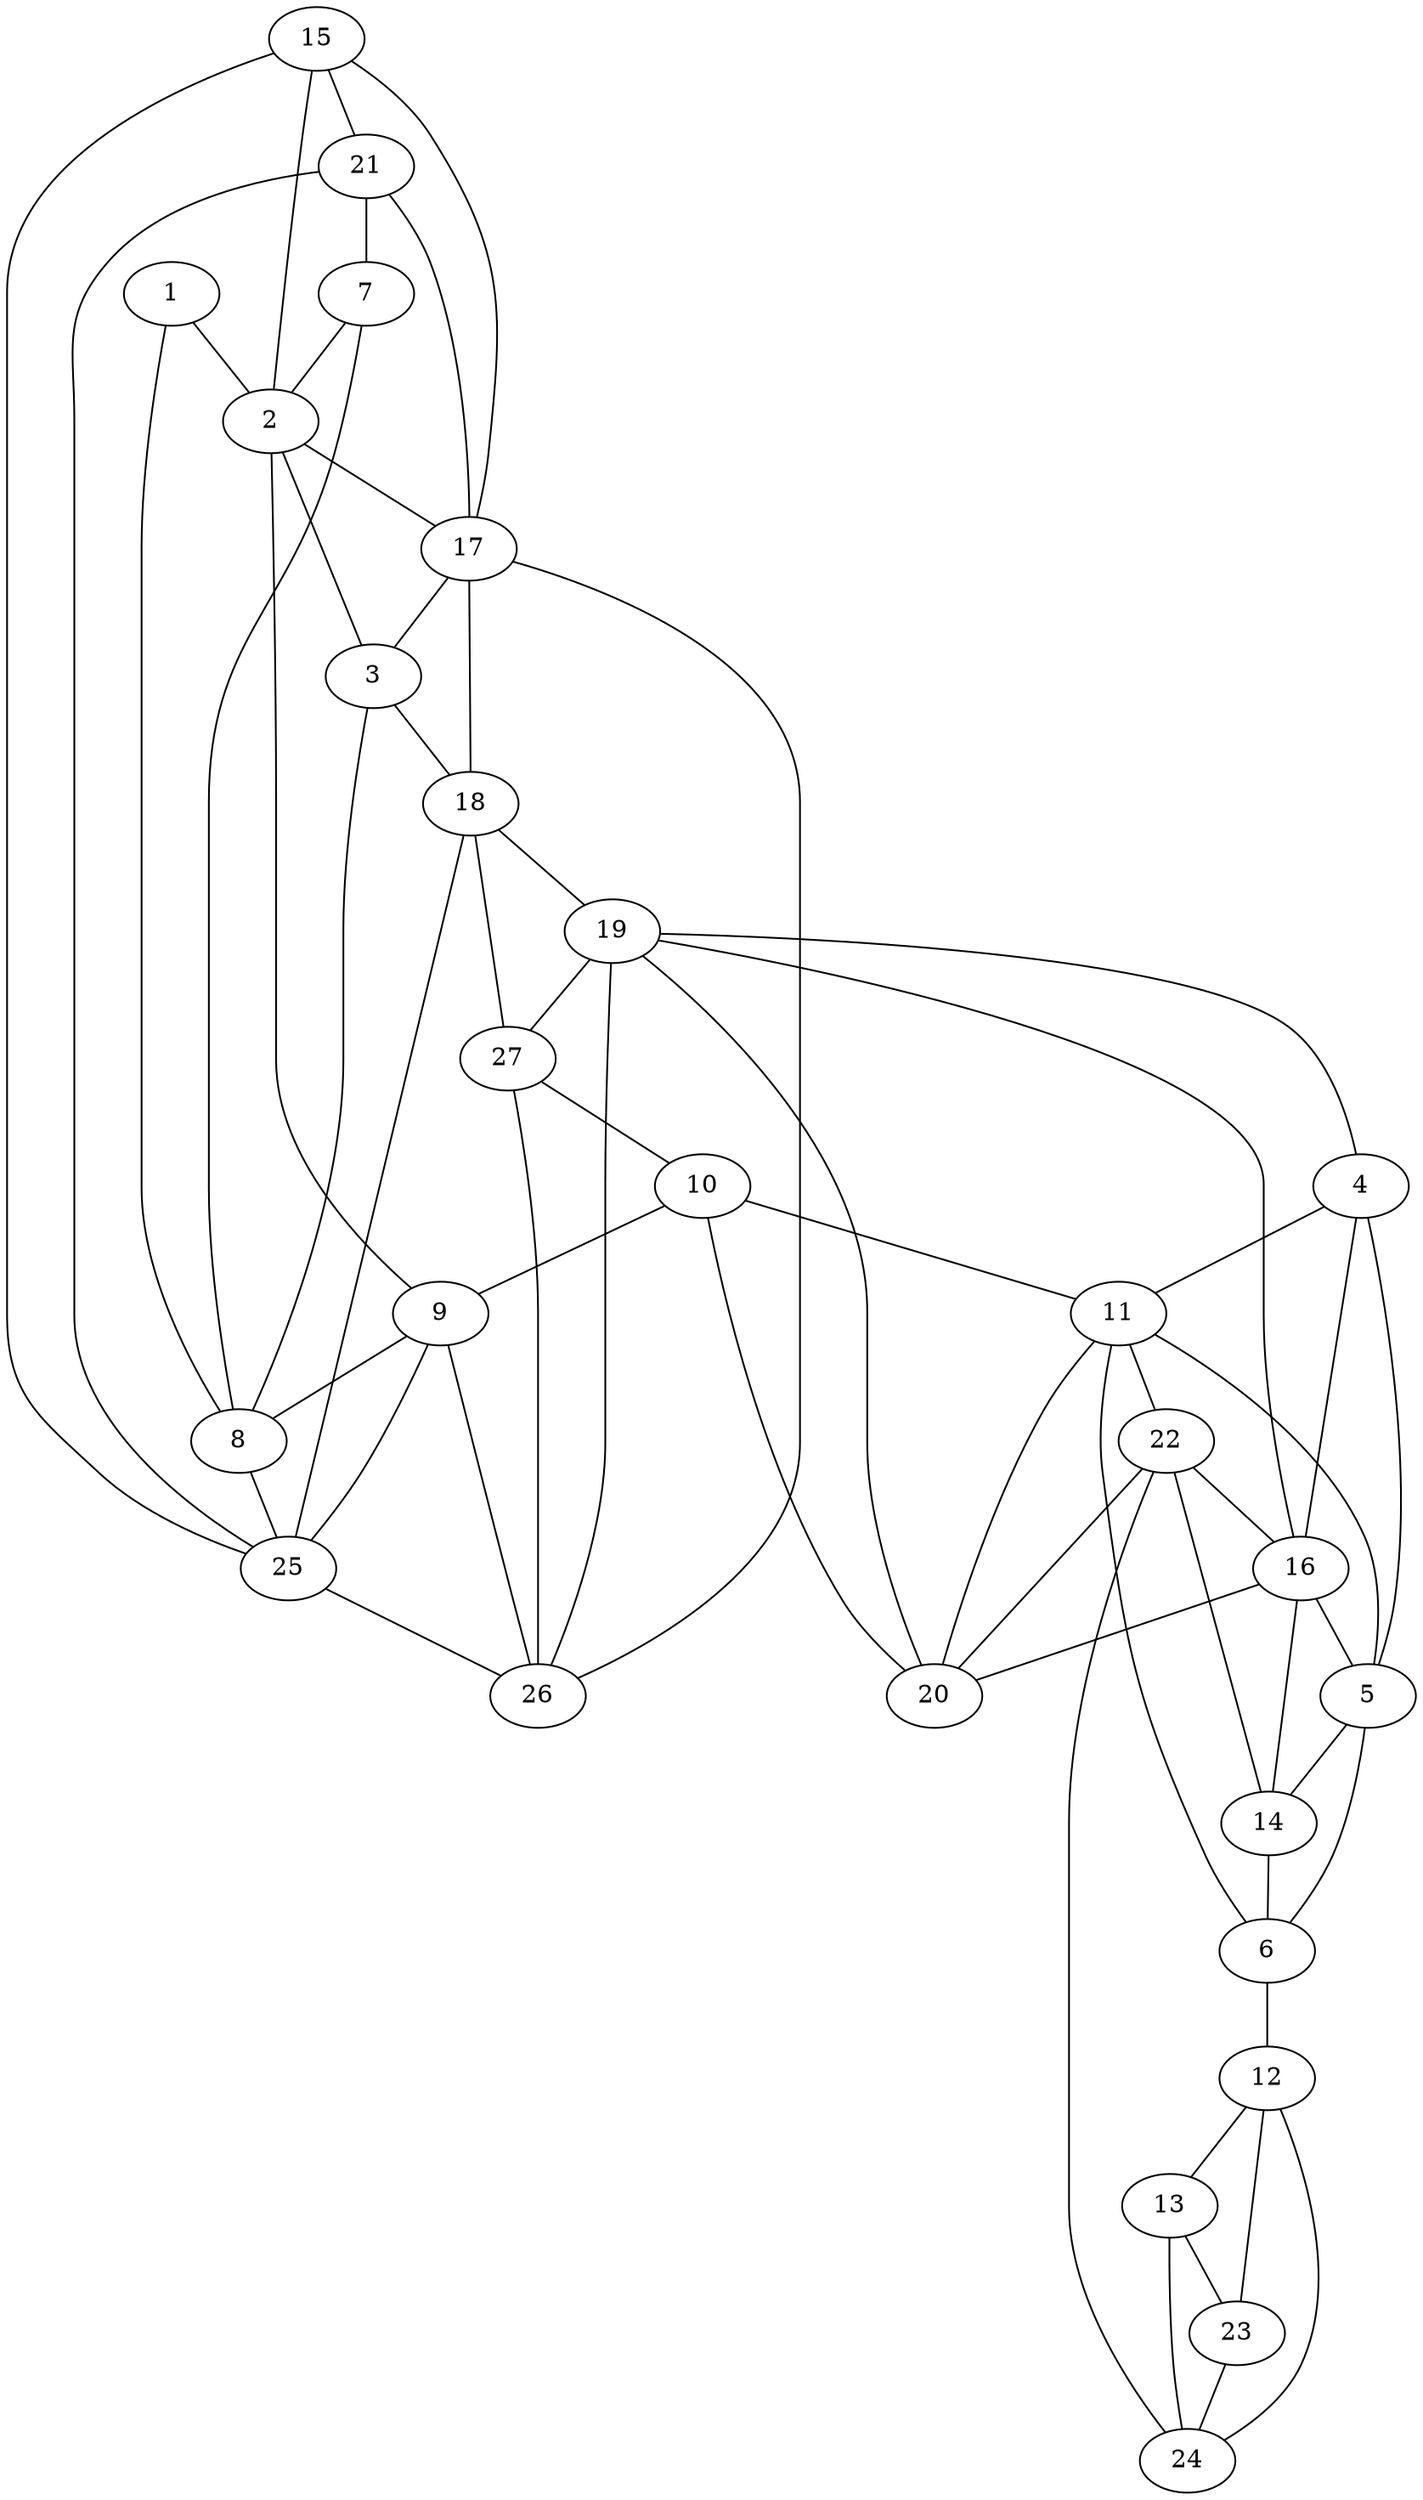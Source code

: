 graph pdb1jol {
	1	 [aaLength=3,
		sequence=VDR,
		type=0];
	2	 [aaLength=11,
		sequence=PADLAWFKRNT,
		type=0];
	1 -- 2	 [distance0="25.85722",
		frequency=1,
		type0=2];
	8	 [aaLength=11,
		sequence=PADLAWFKRNT,
		type=0];
	1 -- 8	 [distance0="33.52065",
		frequency=1,
		type0=3];
	17	 [aaLength=5,
		sequence=PVIMG,
		type=1];
	2 -- 17	 [distance0="3.0",
		frequency=1,
		type0=4];
	3	 [aaLength=7,
		sequence=RHTWESI,
		type=0];
	3 -- 2	 [distance0="26.58266",
		frequency=1,
		type0=3];
	3 -- 8	 [distance0="20.57433",
		frequency=1,
		type0=1];
	18	 [aaLength=5,
		sequence=KNIIL,
		type=1];
	3 -- 18	 [distance0="7.0",
		frequency=1,
		type0=4];
	4	 [aaLength=8,
		sequence=VDEAIAAC,
		type=0];
	11	 [aaLength=10,
		sequence=GRVYEQFLPK,
		type=0];
	4 -- 11	 [distance0="23.78267",
		frequency=1,
		type0=2];
	5	 [aaLength=10,
		sequence=GRVYEQFLPK,
		type=0];
	4 -- 5	 [distance0="23.00716",
		frequency=1,
		type0=1];
	16	 [aaLength=5,
		sequence=IMVIG,
		type=1];
	4 -- 16	 [distance0="5.0",
		frequency=1,
		type0=4];
	5 -- 11	 [distance0="19.81927",
		frequency=1,
		type0=1];
	14	 [aaLength=7,
		sequence=KLYLTHI,
		type=1];
	5 -- 14	 [distance0="2.0",
		frequency=1,
		type0=4];
	6	 [aaLength=3,
		sequence=PDD,
		type=0];
	6 -- 11	 [distance0="41.73523",
		frequency=1,
		type0=2];
	6 -- 5	 [distance0="37.65497",
		frequency=1,
		type0=1];
	12	 [aaLength=9,
		sequence=WESVFSEFH,
		type=1];
	6 -- 12	 [distance0="55.31537",
		distance1="0.0",
		frequency=2,
		type0=3,
		type1=5];
	7	 [aaLength=3,
		sequence=VDR,
		type=0];
	7 -- 2	 [distance0="21.2027",
		frequency=1,
		type0=2];
	7 -- 8	 [distance0="24.1832",
		distance1="12.0",
		frequency=2,
		type0=3,
		type1=4];
	25	 [aaLength=5,
		sequence=PVIMG,
		type=1];
	8 -- 25	 [distance0="3.0",
		frequency=1,
		type0=4];
	9	 [aaLength=7,
		sequence=RHTWESI,
		type=0];
	9 -- 2	 [distance0="20.97398",
		frequency=1,
		type0=1];
	9 -- 8	 [distance0="26.69167",
		frequency=1,
		type0=3];
	26	 [aaLength=5,
		sequence=KNIIL,
		type=1];
	9 -- 26	 [distance0="7.0",
		frequency=1,
		type0=4];
	10	 [aaLength=8,
		sequence=VDEAIAAC,
		type=0];
	10 -- 11	 [distance0="23.85273",
		frequency=1,
		type0=1];
	10 -- 9	 [distance0="34.92348",
		frequency=1,
		type0=3];
	20	 [aaLength=3,
		sequence=IMV,
		type=1];
	10 -- 20	 [distance0="5.0",
		frequency=1,
		type0=4];
	22	 [aaLength=7,
		sequence=KLYLTHI,
		type=1];
	11 -- 22	 [distance0="2.0",
		frequency=1,
		type0=4];
	13	 [aaLength=8,
		sequence=YCFEILER,
		type=1];
	12 -- 13	 [distance0="18.0",
		distance1="9.0",
		frequency=2,
		type0=2,
		type1=4];
	24	 [aaLength=9,
		sequence=WESVFSEFH,
		type=1];
	12 -- 24	 [distance0="0.0",
		frequency=1,
		type0=1];
	23	 [aaLength=8,
		sequence=YCFEILER,
		type=1];
	13 -- 23	 [distance0="0.0",
		frequency=1,
		type0=1];
	14 -- 6	 [distance0="14.0",
		frequency=1,
		type0=4];
	14 -- 16	 [distance0="18.0",
		frequency=1,
		type0=2];
	14 -- 22	 [distance0="0.0",
		frequency=1,
		type0=1];
	15	 [aaLength=7,
		sequence=ISLIAAL,
		type=1];
	15 -- 2	 [distance0="16.0",
		frequency=1,
		type0=4];
	15 -- 17	 [distance0="37.0",
		frequency=1,
		type0=2];
	21	 [aaLength=7,
		sequence=ISLIAAL,
		type=1];
	15 -- 21	 [distance0="0.0",
		frequency=1,
		type0=1];
	15 -- 25	 [distance0="37.0",
		frequency=1,
		type0=3];
	16 -- 5	 [distance0="1.0",
		frequency=1,
		type0=4];
	19	 [aaLength=3,
		sequence=TWV,
		type=1];
	16 -- 19	 [distance0="18.0",
		frequency=1,
		type0=3];
	16 -- 20	 [distance0="0.0",
		frequency=1,
		type0=1];
	17 -- 3	 [distance0="0.0",
		frequency=1,
		type0=5];
	17 -- 18	 [distance0="19.0",
		frequency=1,
		type0=2];
	17 -- 26	 [distance0="19.0",
		frequency=1,
		type0=3];
	18 -- 19	 [distance0="15.0",
		distance1="10.0",
		frequency=2,
		type0=2,
		type1=4];
	19 -- 4	 [distance0="2.0",
		frequency=1,
		type0=4];
	27	 [aaLength=3,
		sequence=TWV,
		type=1];
	19 -- 27	 [distance0="0.0",
		frequency=1,
		type0=1];
	20 -- 11	 [distance0="3.0",
		frequency=1,
		type0=4];
	20 -- 19	 [distance0="18.0",
		frequency=1,
		type0=3];
	21 -- 7	 [distance0="1.0",
		frequency=1,
		type0=4];
	21 -- 17	 [distance0="37.0",
		frequency=1,
		type0=2];
	21 -- 25	 [distance0="37.0",
		frequency=1,
		type0=3];
	22 -- 16	 [distance0="18.0",
		frequency=1,
		type0=2];
	22 -- 20	 [distance0="18.0",
		frequency=1,
		type0=3];
	22 -- 24	 [distance0="17.0",
		frequency=1,
		type0=4];
	23 -- 12	 [distance0="18.0",
		frequency=1,
		type0=2];
	23 -- 24	 [distance0="18.0",
		frequency=1,
		type0=3];
	24 -- 13	 [distance0="18.0",
		frequency=1,
		type0=2];
	25 -- 9	 [distance0="0.0",
		frequency=1,
		type0=5];
	25 -- 18	 [distance0="19.0",
		frequency=1,
		type0=2];
	25 -- 26	 [distance0="19.0",
		frequency=1,
		type0=3];
	26 -- 19	 [distance0="15.0",
		frequency=1,
		type0=2];
	26 -- 27	 [distance0="15.0",
		distance1="10.0",
		frequency=2,
		type0=3,
		type1=4];
	27 -- 10	 [distance0="2.0",
		frequency=1,
		type0=4];
	27 -- 18	 [distance0="15.0",
		frequency=1,
		type0=2];
}
